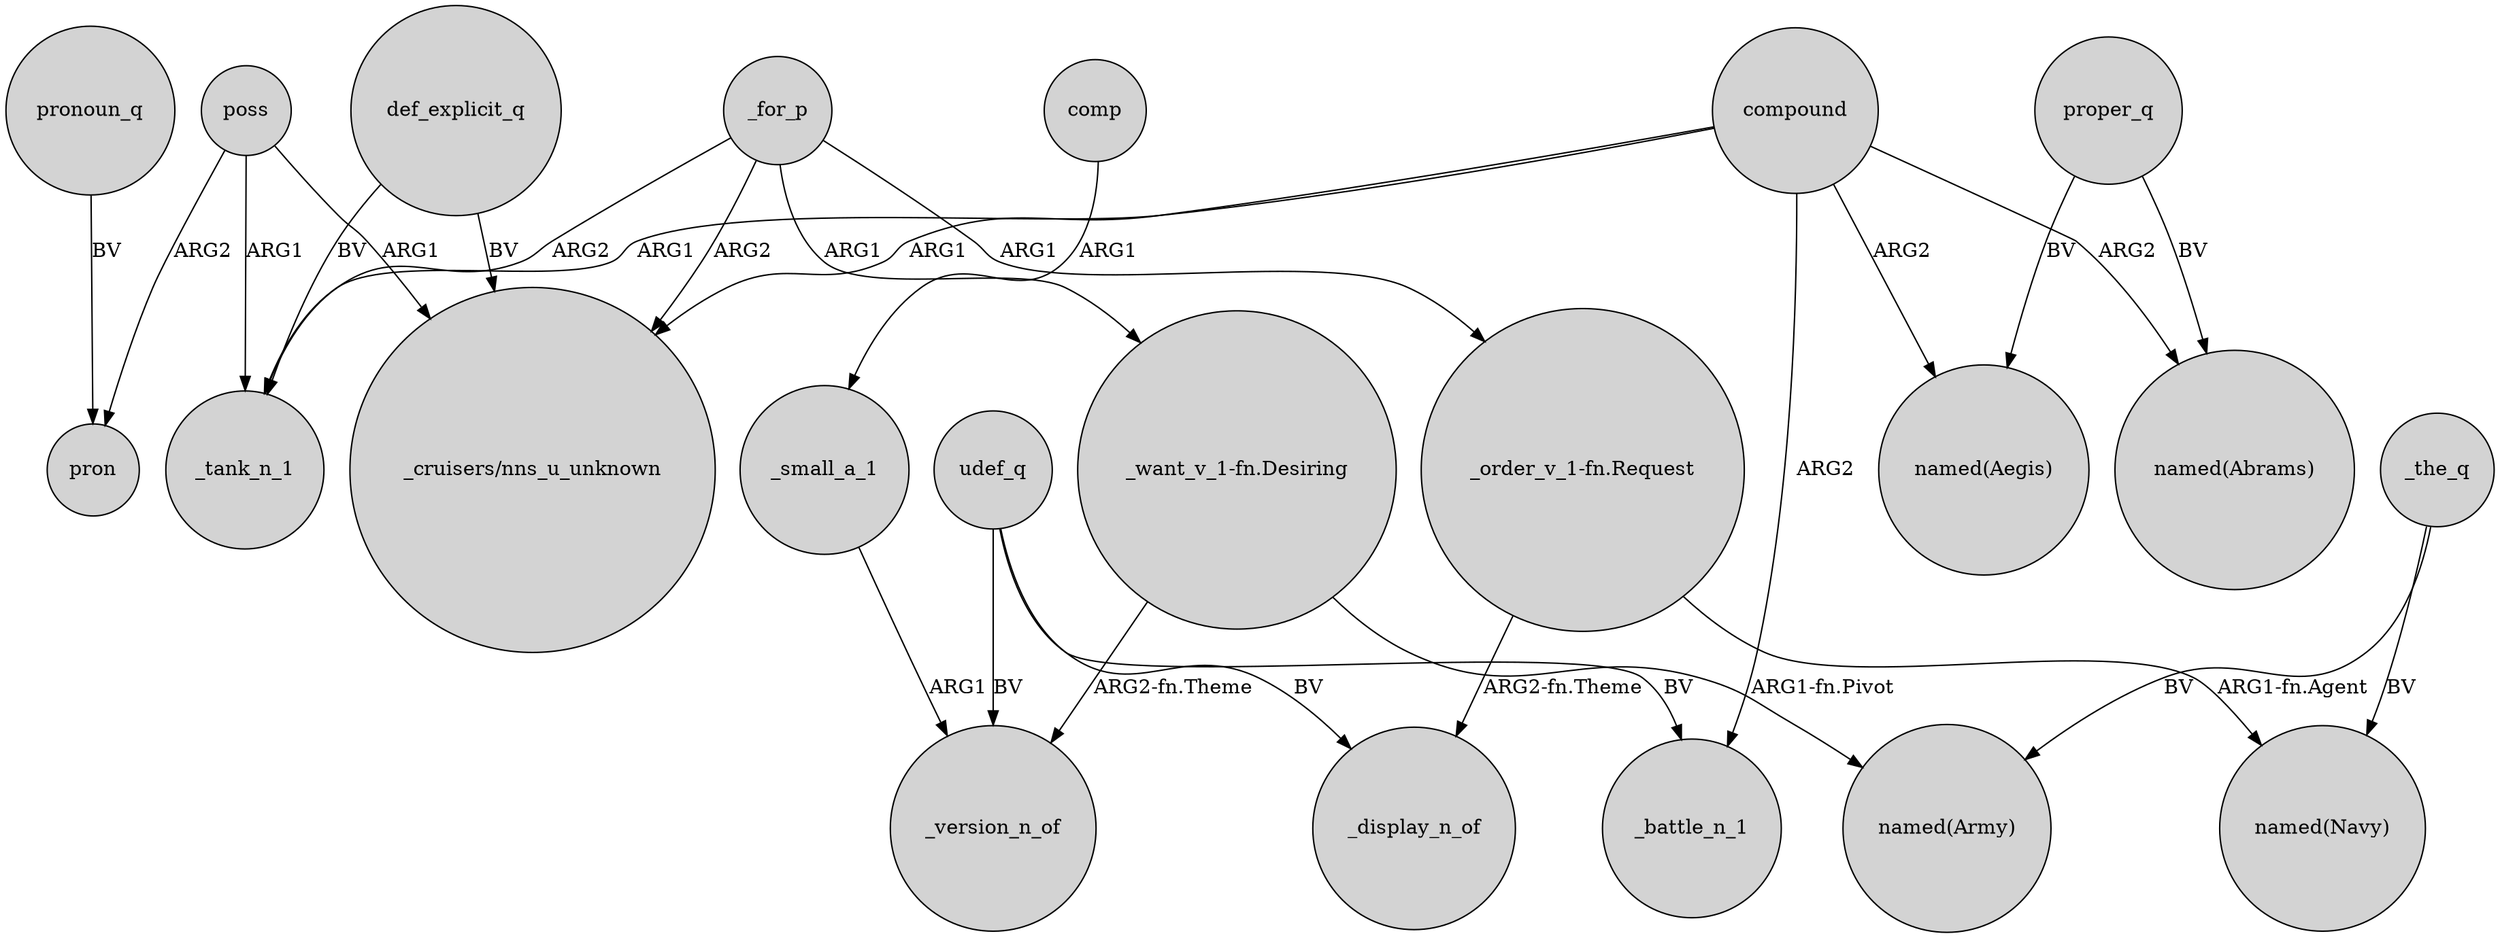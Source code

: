 digraph {
	node [shape=circle style=filled]
	compound -> _tank_n_1 [label=ARG1]
	udef_q -> _battle_n_1 [label=BV]
	poss -> pron [label=ARG2]
	poss -> _tank_n_1 [label=ARG1]
	_the_q -> "named(Army)" [label=BV]
	_for_p -> _tank_n_1 [label=ARG2]
	compound -> "_cruisers/nns_u_unknown" [label=ARG1]
	def_explicit_q -> _tank_n_1 [label=BV]
	udef_q -> _display_n_of [label=BV]
	udef_q -> _version_n_of [label=BV]
	pronoun_q -> pron [label=BV]
	_the_q -> "named(Navy)" [label=BV]
	proper_q -> "named(Aegis)" [label=BV]
	comp -> _small_a_1 [label=ARG1]
	proper_q -> "named(Abrams)" [label=BV]
	compound -> "named(Aegis)" [label=ARG2]
	"_order_v_1-fn.Request" -> "named(Navy)" [label="ARG1-fn.Agent"]
	"_want_v_1-fn.Desiring" -> "named(Army)" [label="ARG1-fn.Pivot"]
	compound -> "named(Abrams)" [label=ARG2]
	_for_p -> "_order_v_1-fn.Request" [label=ARG1]
	poss -> "_cruisers/nns_u_unknown" [label=ARG1]
	compound -> _battle_n_1 [label=ARG2]
	"_order_v_1-fn.Request" -> _display_n_of [label="ARG2-fn.Theme"]
	_for_p -> "_cruisers/nns_u_unknown" [label=ARG2]
	def_explicit_q -> "_cruisers/nns_u_unknown" [label=BV]
	"_want_v_1-fn.Desiring" -> _version_n_of [label="ARG2-fn.Theme"]
	_for_p -> "_want_v_1-fn.Desiring" [label=ARG1]
	_small_a_1 -> _version_n_of [label=ARG1]
}
